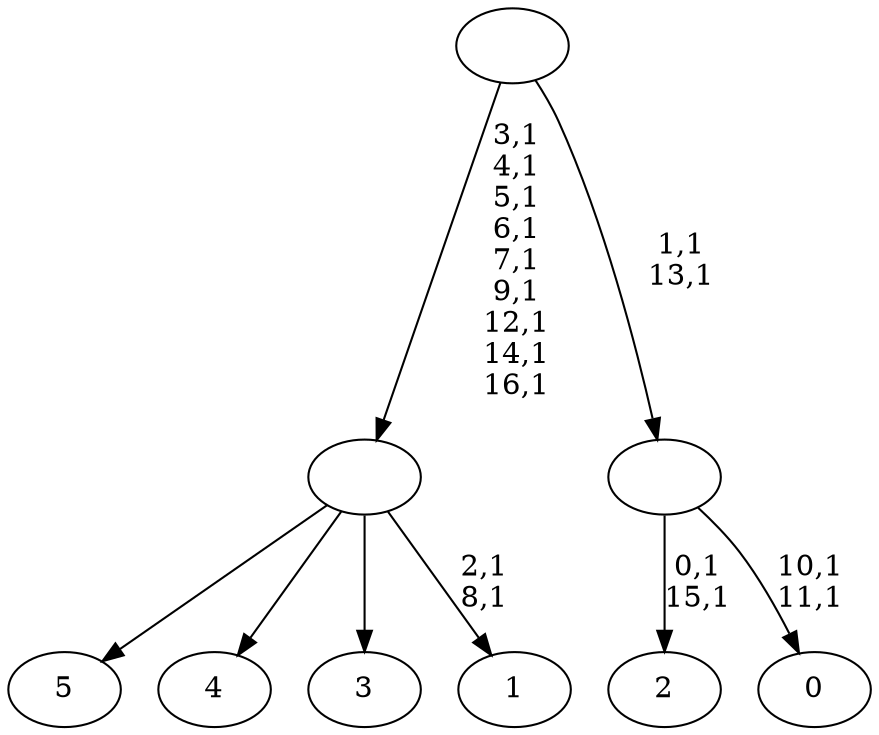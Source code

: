 digraph T {
	23 [label="5"]
	22 [label="4"]
	21 [label="3"]
	20 [label="2"]
	17 [label="1"]
	14 [label=""]
	5 [label="0"]
	2 [label=""]
	0 [label=""]
	14 -> 17 [label="2,1\n8,1"]
	14 -> 23 [label=""]
	14 -> 22 [label=""]
	14 -> 21 [label=""]
	2 -> 5 [label="10,1\n11,1"]
	2 -> 20 [label="0,1\n15,1"]
	0 -> 2 [label="1,1\n13,1"]
	0 -> 14 [label="3,1\n4,1\n5,1\n6,1\n7,1\n9,1\n12,1\n14,1\n16,1"]
}
